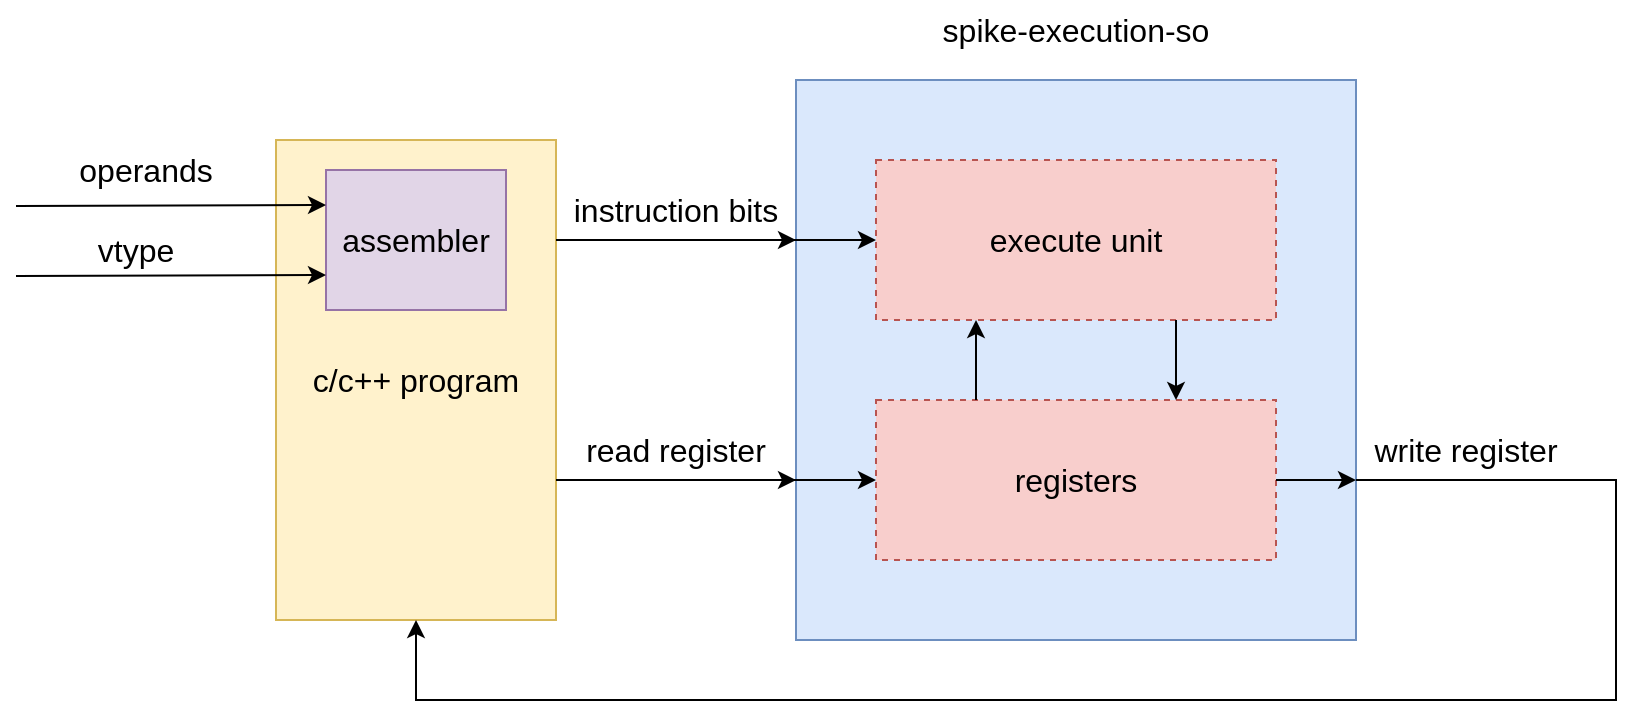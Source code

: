 <mxfile version="20.8.23" type="github">
  <diagram name="第 1 页" id="SJooGR-SO_kU4JZYHSi7">
    <mxGraphModel dx="735" dy="1138" grid="1" gridSize="10" guides="1" tooltips="1" connect="1" arrows="1" fold="1" page="1" pageScale="1" pageWidth="827" pageHeight="1169" math="0" shadow="0">
      <root>
        <mxCell id="0" />
        <mxCell id="1" parent="0" />
        <mxCell id="BhJ1eae8mkEw0TVWEix--18" value="c/c++ program" style="rounded=0;whiteSpace=wrap;html=1;fontSize=16;fillColor=#fff2cc;strokeColor=#d6b656;" vertex="1" parent="1">
          <mxGeometry x="530" y="240" width="140" height="240" as="geometry" />
        </mxCell>
        <mxCell id="BhJ1eae8mkEw0TVWEix--3" value="" style="rounded=0;whiteSpace=wrap;html=1;fontSize=16;fillColor=#dae8fc;strokeColor=#6c8ebf;" vertex="1" parent="1">
          <mxGeometry x="790" y="210" width="280" height="280" as="geometry" />
        </mxCell>
        <mxCell id="BhJ1eae8mkEw0TVWEix--1" value="&lt;font style=&quot;font-size: 16px;&quot;&gt;registers&lt;/font&gt;" style="rounded=0;whiteSpace=wrap;html=1;dashed=1;fillColor=#f8cecc;strokeColor=#b85450;" vertex="1" parent="1">
          <mxGeometry x="830" y="370" width="200" height="80" as="geometry" />
        </mxCell>
        <mxCell id="BhJ1eae8mkEw0TVWEix--2" value="&lt;font style=&quot;font-size: 16px;&quot;&gt;execute unit&lt;/font&gt;" style="rounded=0;whiteSpace=wrap;html=1;dashed=1;fillColor=#f8cecc;strokeColor=#b85450;" vertex="1" parent="1">
          <mxGeometry x="830" y="250" width="200" height="80" as="geometry" />
        </mxCell>
        <mxCell id="BhJ1eae8mkEw0TVWEix--4" value="" style="endArrow=classic;html=1;rounded=0;fontSize=16;exitX=0.75;exitY=1;exitDx=0;exitDy=0;entryX=0.75;entryY=0;entryDx=0;entryDy=0;" edge="1" parent="1" source="BhJ1eae8mkEw0TVWEix--2" target="BhJ1eae8mkEw0TVWEix--1">
          <mxGeometry width="50" height="50" relative="1" as="geometry">
            <mxPoint x="1130" y="660" as="sourcePoint" />
            <mxPoint x="1180" y="610" as="targetPoint" />
          </mxGeometry>
        </mxCell>
        <mxCell id="BhJ1eae8mkEw0TVWEix--5" value="" style="endArrow=classic;html=1;rounded=0;fontSize=16;exitX=0.25;exitY=0;exitDx=0;exitDy=0;entryX=0.25;entryY=1;entryDx=0;entryDy=0;" edge="1" parent="1" source="BhJ1eae8mkEw0TVWEix--1" target="BhJ1eae8mkEw0TVWEix--2">
          <mxGeometry width="50" height="50" relative="1" as="geometry">
            <mxPoint x="1130" y="660" as="sourcePoint" />
            <mxPoint x="1180" y="610" as="targetPoint" />
          </mxGeometry>
        </mxCell>
        <mxCell id="BhJ1eae8mkEw0TVWEix--6" value="" style="endArrow=classic;html=1;rounded=0;fontSize=16;" edge="1" parent="1">
          <mxGeometry width="50" height="50" relative="1" as="geometry">
            <mxPoint x="670" y="410" as="sourcePoint" />
            <mxPoint x="790" y="410" as="targetPoint" />
          </mxGeometry>
        </mxCell>
        <mxCell id="BhJ1eae8mkEw0TVWEix--7" value="spike-execution-so" style="text;html=1;strokeColor=none;fillColor=none;align=center;verticalAlign=middle;whiteSpace=wrap;rounded=0;fontSize=16;" vertex="1" parent="1">
          <mxGeometry x="850" y="170" width="160" height="30" as="geometry" />
        </mxCell>
        <mxCell id="BhJ1eae8mkEw0TVWEix--8" value="" style="endArrow=classic;html=1;rounded=0;fontSize=16;exitX=0;exitY=1;exitDx=0;exitDy=0;entryX=0.5;entryY=1;entryDx=0;entryDy=0;" edge="1" parent="1" source="BhJ1eae8mkEw0TVWEix--12" target="BhJ1eae8mkEw0TVWEix--18">
          <mxGeometry width="50" height="50" relative="1" as="geometry">
            <mxPoint x="1030" y="409.5" as="sourcePoint" />
            <mxPoint x="450" y="640" as="targetPoint" />
            <Array as="points">
              <mxPoint x="1200" y="410" />
              <mxPoint x="1200" y="520" />
              <mxPoint x="600" y="520" />
            </Array>
          </mxGeometry>
        </mxCell>
        <mxCell id="BhJ1eae8mkEw0TVWEix--11" value="read register" style="text;html=1;strokeColor=none;fillColor=none;align=center;verticalAlign=middle;whiteSpace=wrap;rounded=0;fontSize=16;" vertex="1" parent="1">
          <mxGeometry x="675" y="380" width="110" height="30" as="geometry" />
        </mxCell>
        <mxCell id="BhJ1eae8mkEw0TVWEix--12" value="write register" style="text;html=1;strokeColor=none;fillColor=none;align=center;verticalAlign=middle;whiteSpace=wrap;rounded=0;fontSize=16;" vertex="1" parent="1">
          <mxGeometry x="1070" y="380" width="110" height="30" as="geometry" />
        </mxCell>
        <mxCell id="BhJ1eae8mkEw0TVWEix--13" value="" style="endArrow=classic;html=1;rounded=0;fontSize=16;exitX=1;exitY=1;exitDx=0;exitDy=0;entryX=0;entryY=0.5;entryDx=0;entryDy=0;" edge="1" parent="1" source="BhJ1eae8mkEw0TVWEix--11" target="BhJ1eae8mkEw0TVWEix--1">
          <mxGeometry width="50" height="50" relative="1" as="geometry">
            <mxPoint x="1130" y="630" as="sourcePoint" />
            <mxPoint x="1180" y="580" as="targetPoint" />
          </mxGeometry>
        </mxCell>
        <mxCell id="BhJ1eae8mkEw0TVWEix--14" value="" style="endArrow=classic;html=1;rounded=0;fontSize=16;" edge="1" parent="1">
          <mxGeometry width="50" height="50" relative="1" as="geometry">
            <mxPoint x="670" y="290" as="sourcePoint" />
            <mxPoint x="790" y="290" as="targetPoint" />
          </mxGeometry>
        </mxCell>
        <mxCell id="BhJ1eae8mkEw0TVWEix--15" value="instruction bits" style="text;html=1;strokeColor=none;fillColor=none;align=center;verticalAlign=middle;whiteSpace=wrap;rounded=0;fontSize=16;" vertex="1" parent="1">
          <mxGeometry x="675" y="260" width="110" height="30" as="geometry" />
        </mxCell>
        <mxCell id="BhJ1eae8mkEw0TVWEix--16" value="" style="endArrow=classic;html=1;rounded=0;fontSize=16;exitX=1;exitY=1;exitDx=0;exitDy=0;entryX=0;entryY=0.5;entryDx=0;entryDy=0;" edge="1" parent="1" source="BhJ1eae8mkEw0TVWEix--15">
          <mxGeometry width="50" height="50" relative="1" as="geometry">
            <mxPoint x="1130" y="510" as="sourcePoint" />
            <mxPoint x="830" y="290" as="targetPoint" />
          </mxGeometry>
        </mxCell>
        <mxCell id="BhJ1eae8mkEw0TVWEix--17" value="" style="endArrow=classic;html=1;rounded=0;fontSize=16;exitX=1;exitY=0.5;exitDx=0;exitDy=0;entryX=0;entryY=1;entryDx=0;entryDy=0;" edge="1" parent="1" source="BhJ1eae8mkEw0TVWEix--1" target="BhJ1eae8mkEw0TVWEix--12">
          <mxGeometry width="50" height="50" relative="1" as="geometry">
            <mxPoint x="1130" y="630" as="sourcePoint" />
            <mxPoint x="1180" y="580" as="targetPoint" />
          </mxGeometry>
        </mxCell>
        <mxCell id="BhJ1eae8mkEw0TVWEix--19" value="assembler" style="rounded=0;whiteSpace=wrap;html=1;fontSize=16;fillColor=#e1d5e7;strokeColor=#9673a6;" vertex="1" parent="1">
          <mxGeometry x="555" y="255" width="90" height="70" as="geometry" />
        </mxCell>
        <mxCell id="BhJ1eae8mkEw0TVWEix--21" value="" style="endArrow=classic;html=1;rounded=0;fontSize=16;entryX=0;entryY=0.25;entryDx=0;entryDy=0;" edge="1" parent="1" target="BhJ1eae8mkEw0TVWEix--19">
          <mxGeometry width="50" height="50" relative="1" as="geometry">
            <mxPoint x="400" y="273" as="sourcePoint" />
            <mxPoint x="630" y="530" as="targetPoint" />
          </mxGeometry>
        </mxCell>
        <mxCell id="BhJ1eae8mkEw0TVWEix--22" value="operands" style="text;html=1;strokeColor=none;fillColor=none;align=center;verticalAlign=middle;whiteSpace=wrap;rounded=0;fontSize=16;" vertex="1" parent="1">
          <mxGeometry x="400" y="240" width="130" height="30" as="geometry" />
        </mxCell>
        <mxCell id="BhJ1eae8mkEw0TVWEix--24" value="" style="endArrow=classic;html=1;rounded=0;fontSize=16;entryX=0;entryY=0.75;entryDx=0;entryDy=0;" edge="1" parent="1" target="BhJ1eae8mkEw0TVWEix--19">
          <mxGeometry width="50" height="50" relative="1" as="geometry">
            <mxPoint x="400" y="308" as="sourcePoint" />
            <mxPoint x="630" y="520" as="targetPoint" />
          </mxGeometry>
        </mxCell>
        <mxCell id="BhJ1eae8mkEw0TVWEix--25" value="vtype" style="text;html=1;strokeColor=none;fillColor=none;align=center;verticalAlign=middle;whiteSpace=wrap;rounded=0;fontSize=16;" vertex="1" parent="1">
          <mxGeometry x="430" y="280" width="60" height="30" as="geometry" />
        </mxCell>
      </root>
    </mxGraphModel>
  </diagram>
</mxfile>
